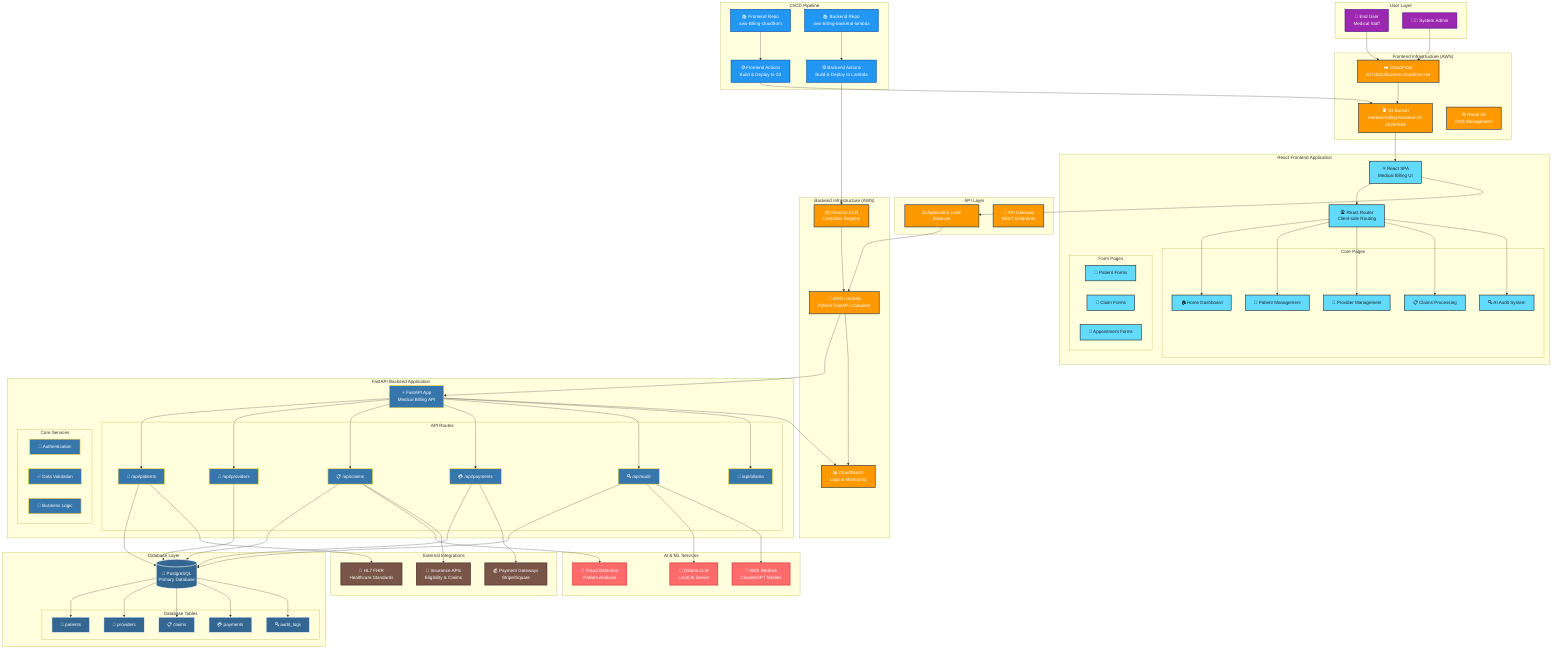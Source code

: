 graph TB
    %% User Layer
    subgraph "User Layer"
        User[👤 End User<br/>Medical Staff]
        Admin[👨‍💼 System Admin]
    end

    %% Frontend Infrastructure
    subgraph "Frontend Infrastructure (AWS)"
        CF[☁️ CloudFront<br/>d27z0qz3ducsem.cloudfront.net]
        S3[🪣 S3 Bucket<br/>medical-billing-frontend-v2-20250526]
        Route53[🌐 Route 53<br/>DNS Management]
    end

    %% Frontend Application
    subgraph "React Frontend Application"
        ReactApp[⚛️ React SPA<br/>Medical Billing UI]
        Router[🛣️ React Router<br/>Client-side Routing]

        subgraph "Core Pages"
            HomePage[🏠 Home Dashboard]
            PatientsPage[👥 Patient Management]
            ProvidersPage[🏥 Provider Management]
            ClaimsPage[📋 Claims Processing]
            AuditPage[🔍 AI Audit System]
        end

        subgraph "Form Pages"
            PatientForms[📝 Patient Forms]
            ClaimForms[📝 Claim Forms]
            AppointmentForms[📝 Appointment Forms]
        end
    end

    %% API Gateway Layer
    subgraph "API Layer"
        ALB[⚖️ Application Load Balancer]
        APIGateway[🚪 API Gateway<br/>REST Endpoints]
    end

    %% Backend Infrastructure
    subgraph "Backend Infrastructure (AWS)"
        Lambda[🚀 AWS Lambda<br/>Python FastAPI Container]
        ECR[📦 Amazon ECR<br/>Container Registry]
        CloudWatch[📊 CloudWatch<br/>Logs & Monitoring]
    end

    %% Backend Application
    subgraph "FastAPI Backend Application"
        FastAPI[⚡ FastAPI App<br/>Medical Billing API]

        subgraph "API Routes"
            PatientAPI[👥 /api/patients]
            ProviderAPI[🏥 /api/providers]
            ClaimAPI[📋 /api/claims]
            PaymentAPI[💳 /api/payments]
            AuditAPI[🔍 /api/audit]
            OllamaAPI[🤖 /api/ollama]
        end

        subgraph "Core Services"
            AuthService[🔐 Authentication]
            ValidationService[✅ Data Validation]
            BusinessLogic[🧠 Business Logic]
        end
    end

    %% Database Layer
    subgraph "Database Layer"
        PostgreSQL[(🐘 PostgreSQL<br/>Primary Database)]

        subgraph "Database Tables"
            PatientsDB[👥 patients]
            ProvidersDB[🏥 providers]
            ClaimsDB[📋 claims]
            PaymentsDB[💳 payments]
            AuditDB[🔍 audit_logs]
        end
    end

    %% AI Services
    subgraph "AI & ML Services"
        Ollama[🤖 Ollama LLM<br/>Local AI Server]
        Bedrock[🧠 AWS Bedrock<br/>Claude/GPT Models]
        FraudDetection[🚨 Fraud Detection<br/>Pattern Analysis]
    end

    %% External Services
    subgraph "External Integrations"
        InsuranceAPIs[🏢 Insurance APIs<br/>Eligibility & Claims]
        PaymentGateways[💰 Payment Gateways<br/>Stripe/Square]
        HL7[📡 HL7 FHIR<br/>Healthcare Standards]
    end

    %% CI/CD Pipeline
    subgraph "CI/CD Pipeline"
        GitHubFE[📚 Frontend Repo<br/>aws-billing-cloudfront]
        GitHubBE[📚 Backend Repo<br/>aws-billing-backend-lambda]
        ActionsFE[⚙️ Frontend Actions<br/>Build & Deploy to S3]
        ActionsBE[⚙️ Backend Actions<br/>Build & Deploy to Lambda]
    end

    %% User Flow
    User --> CF
    Admin --> CF
    CF --> S3
    S3 --> ReactApp
    ReactApp --> Router
    Router --> HomePage
    Router --> PatientsPage
    Router --> ProvidersPage
    Router --> ClaimsPage
    Router --> AuditPage

    %% Frontend to Backend Communication
    ReactApp --> ALB
    ALB --> Lambda
    Lambda --> FastAPI

    %% API Routing
    FastAPI --> PatientAPI
    FastAPI --> ProviderAPI
    FastAPI --> ClaimAPI
    FastAPI --> PaymentAPI
    FastAPI --> AuditAPI
    FastAPI --> OllamaAPI

    %% Backend to Database
    PatientAPI --> PostgreSQL
    ProviderAPI --> PostgreSQL
    ClaimAPI --> PostgreSQL
    PaymentAPI --> PostgreSQL
    AuditAPI --> PostgreSQL

    %% Database Tables
    PostgreSQL --> PatientsDB
    PostgreSQL --> ProvidersDB
    PostgreSQL --> ClaimsDB
    PostgreSQL --> PaymentsDB
    PostgreSQL --> AuditDB

    %% AI Integration
    AuditAPI --> Ollama
    AuditAPI --> Bedrock
    ClaimAPI --> FraudDetection

    %% External Integrations
    ClaimAPI --> InsuranceAPIs
    PaymentAPI --> PaymentGateways
    PatientAPI --> HL7

    %% CI/CD Flow
    GitHubFE --> ActionsFE
    GitHubBE --> ActionsBE
    ActionsFE --> S3
    ActionsBE --> ECR
    ECR --> Lambda

    %% Monitoring
    Lambda --> CloudWatch
    FastAPI --> CloudWatch

    %% Styling
    classDef user fill:#9c27b0,stroke:#4a148c,stroke-width:2px,color:#fff
    classDef aws fill:#ff9900,stroke:#232f3e,stroke-width:2px,color:#fff
    classDef react fill:#61dafb,stroke:#20232a,stroke-width:2px,color:#20232a
    classDef api fill:#4caf50,stroke:#2e7d32,stroke-width:2px,color:#fff
    classDef python fill:#3776ab,stroke:#ffd43b,stroke-width:2px,color:#fff
    classDef database fill:#336791,stroke:#ffffff,stroke-width:2px,color:#fff
    classDef ai fill:#ff6b6b,stroke:#c92a2a,stroke-width:2px,color:#fff
    classDef external fill:#795548,stroke:#3e2723,stroke-width:2px,color:#fff
    classDef cicd fill:#2196f3,stroke:#0d47a1,stroke-width:2px,color:#fff
    classDef monitoring fill:#ff9800,stroke:#e65100,stroke-width:2px,color:#fff

    class User,Admin user
    class CF,S3,Route53,ALB,APIGateway,Lambda,ECR,CloudWatch aws
    class ReactApp,Router,HomePage,PatientsPage,ProvidersPage,ClaimsPage,AuditPage,PatientForms,ClaimForms,AppointmentForms react
    class FastAPI,PatientAPI,ProviderAPI,ClaimAPI,PaymentAPI,AuditAPI,OllamaAPI,AuthService,ValidationService,BusinessLogic python
    class PostgreSQL,PatientsDB,ProvidersDB,ClaimsDB,PaymentsDB,AuditDB database
    class Ollama,Bedrock,FraudDetection ai
    class InsuranceAPIs,PaymentGateways,HL7 external
    class GitHubFE,GitHubBE,ActionsFE,ActionsBE cicd